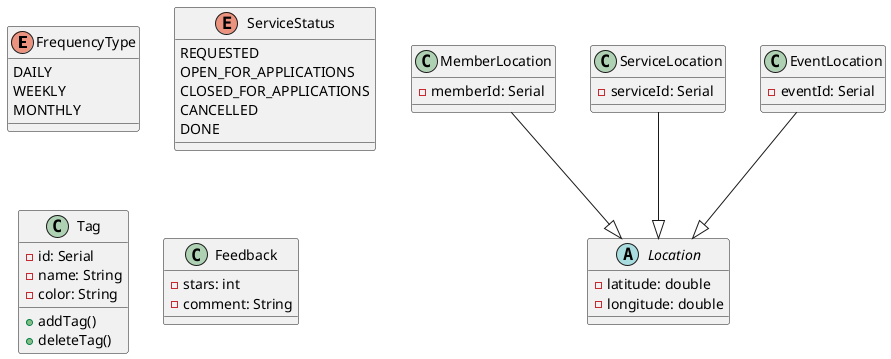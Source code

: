 @startuml
enum FrequencyType {
    DAILY
    WEEKLY
    MONTHLY
}

enum ServiceStatus {
    REQUESTED
    OPEN_FOR_APPLICATIONS
    CLOSED_FOR_APPLICATIONS
    CANCELLED
    DONE
}
class Tag {
    -id: Serial
    -name: String
    -color: String

    +addTag()
    +deleteTag()
}

abstract class Location {
    - latitude: double
    - longitude: double
    }

class MemberLocation {
    -memberId: Serial
}

MemberLocation --|> Location

class ServiceLocation {
    -serviceId: Serial
}
ServiceLocation --|> Location

class EventLocation {
    -eventId: Serial
}


class Feedback {
    -stars: int
    -comment: String
}
EventLocation --|> Location
@enduml